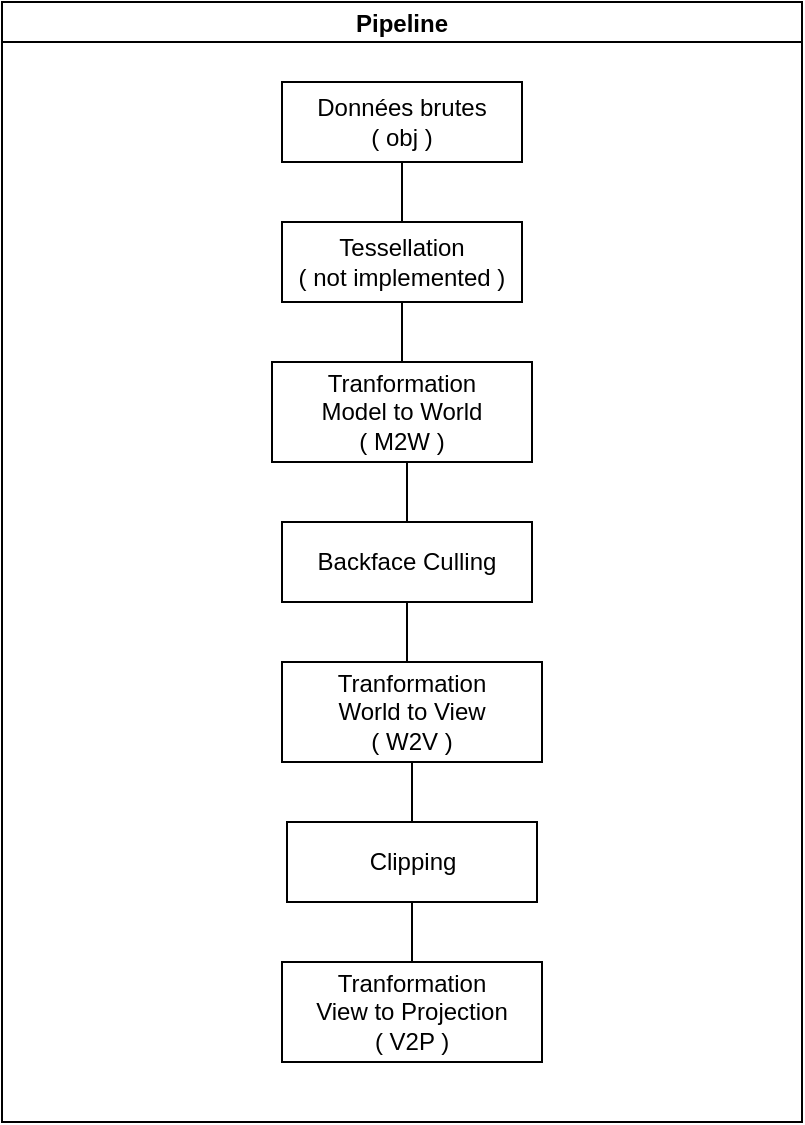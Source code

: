 <mxfile>
    <diagram id="4wovr_GFPvuaUTkw3tU6" name="Page-1">
        <mxGraphModel dx="877" dy="465" grid="1" gridSize="10" guides="1" tooltips="1" connect="1" arrows="1" fold="1" page="1" pageScale="1" pageWidth="827" pageHeight="1169" math="0" shadow="0">
            <root>
                <mxCell id="0"/>
                <mxCell id="1" parent="0"/>
                <mxCell id="11" value="Pipeline" style="swimlane;startSize=20;horizontal=1;containerType=tree;" vertex="1" parent="1">
                    <mxGeometry x="214" y="40" width="400" height="560" as="geometry"/>
                </mxCell>
                <mxCell id="12" value="" style="edgeStyle=elbowEdgeStyle;elbow=vertical;sourcePerimeterSpacing=0;targetPerimeterSpacing=0;startArrow=none;endArrow=none;rounded=0;curved=0;" edge="1" parent="11" source="13" target="14">
                    <mxGeometry relative="1" as="geometry"/>
                </mxCell>
                <mxCell id="13" value="Données brutes&lt;br&gt;( obj )" style="whiteSpace=wrap;html=1;treeFolding=1;treeMoving=1;newEdgeStyle={&quot;edgeStyle&quot;:&quot;elbowEdgeStyle&quot;,&quot;startArrow&quot;:&quot;none&quot;,&quot;endArrow&quot;:&quot;none&quot;};" vertex="1" parent="11">
                    <mxGeometry x="140" y="40" width="120" height="40" as="geometry"/>
                </mxCell>
                <mxCell id="16" style="edgeStyle=elbowEdgeStyle;html=1;startArrow=none;endArrow=none;" edge="1" parent="11" source="14" target="15">
                    <mxGeometry relative="1" as="geometry"/>
                </mxCell>
                <mxCell id="14" value="Tessellation&lt;br&gt;( not implemented )" style="whiteSpace=wrap;html=1;treeFolding=1;treeMoving=1;newEdgeStyle={&quot;edgeStyle&quot;:&quot;elbowEdgeStyle&quot;,&quot;startArrow&quot;:&quot;none&quot;,&quot;endArrow&quot;:&quot;none&quot;};" vertex="1" parent="11">
                    <mxGeometry x="140" y="110" width="120" height="40" as="geometry"/>
                </mxCell>
                <mxCell id="18" style="edgeStyle=elbowEdgeStyle;html=1;startArrow=none;endArrow=none;entryX=0.5;entryY=0;entryDx=0;entryDy=0;" edge="1" parent="11" source="15" target="17">
                    <mxGeometry relative="1" as="geometry"/>
                </mxCell>
                <mxCell id="15" value="Tranformation&lt;br&gt;Model to World&lt;br&gt;( M2W )" style="whiteSpace=wrap;html=1;treeFolding=1;treeMoving=1;newEdgeStyle={&quot;edgeStyle&quot;:&quot;elbowEdgeStyle&quot;,&quot;startArrow&quot;:&quot;none&quot;,&quot;endArrow&quot;:&quot;none&quot;};" vertex="1" parent="11">
                    <mxGeometry x="135" y="180" width="130" height="50" as="geometry"/>
                </mxCell>
                <mxCell id="20" style="edgeStyle=elbowEdgeStyle;html=1;startArrow=none;endArrow=none;" edge="1" parent="11" source="17" target="19">
                    <mxGeometry relative="1" as="geometry"/>
                </mxCell>
                <mxCell id="17" value="Backface Culling" style="whiteSpace=wrap;html=1;treeFolding=1;treeMoving=1;newEdgeStyle={&quot;edgeStyle&quot;:&quot;elbowEdgeStyle&quot;,&quot;startArrow&quot;:&quot;none&quot;,&quot;endArrow&quot;:&quot;none&quot;};" vertex="1" parent="11">
                    <mxGeometry x="140" y="260" width="125" height="40" as="geometry"/>
                </mxCell>
                <mxCell id="23" style="edgeStyle=elbowEdgeStyle;html=1;startArrow=none;endArrow=none;" edge="1" parent="11" source="19" target="21">
                    <mxGeometry relative="1" as="geometry"/>
                </mxCell>
                <mxCell id="19" value="Tranformation&lt;br&gt;World to View&lt;br&gt;( W2V )" style="whiteSpace=wrap;html=1;treeFolding=1;treeMoving=1;newEdgeStyle={&quot;edgeStyle&quot;:&quot;elbowEdgeStyle&quot;,&quot;startArrow&quot;:&quot;none&quot;,&quot;endArrow&quot;:&quot;none&quot;};" vertex="1" parent="11">
                    <mxGeometry x="140" y="330" width="130" height="50" as="geometry"/>
                </mxCell>
                <mxCell id="25" style="edgeStyle=elbowEdgeStyle;html=1;startArrow=none;endArrow=none;entryX=0.5;entryY=0;entryDx=0;entryDy=0;" edge="1" parent="11" source="21" target="22">
                    <mxGeometry relative="1" as="geometry"/>
                </mxCell>
                <mxCell id="21" value="Clipping" style="whiteSpace=wrap;html=1;treeFolding=1;treeMoving=1;newEdgeStyle={&quot;edgeStyle&quot;:&quot;elbowEdgeStyle&quot;,&quot;startArrow&quot;:&quot;none&quot;,&quot;endArrow&quot;:&quot;none&quot;};" vertex="1" parent="11">
                    <mxGeometry x="142.5" y="410" width="125" height="40" as="geometry"/>
                </mxCell>
                <mxCell id="22" value="Tranformation&lt;br&gt;View to Projection&lt;br&gt;( V2P )" style="whiteSpace=wrap;html=1;treeFolding=1;treeMoving=1;newEdgeStyle={&quot;edgeStyle&quot;:&quot;elbowEdgeStyle&quot;,&quot;startArrow&quot;:&quot;none&quot;,&quot;endArrow&quot;:&quot;none&quot;};" vertex="1" parent="11">
                    <mxGeometry x="140" y="480" width="130" height="50" as="geometry"/>
                </mxCell>
            </root>
        </mxGraphModel>
    </diagram>
</mxfile>